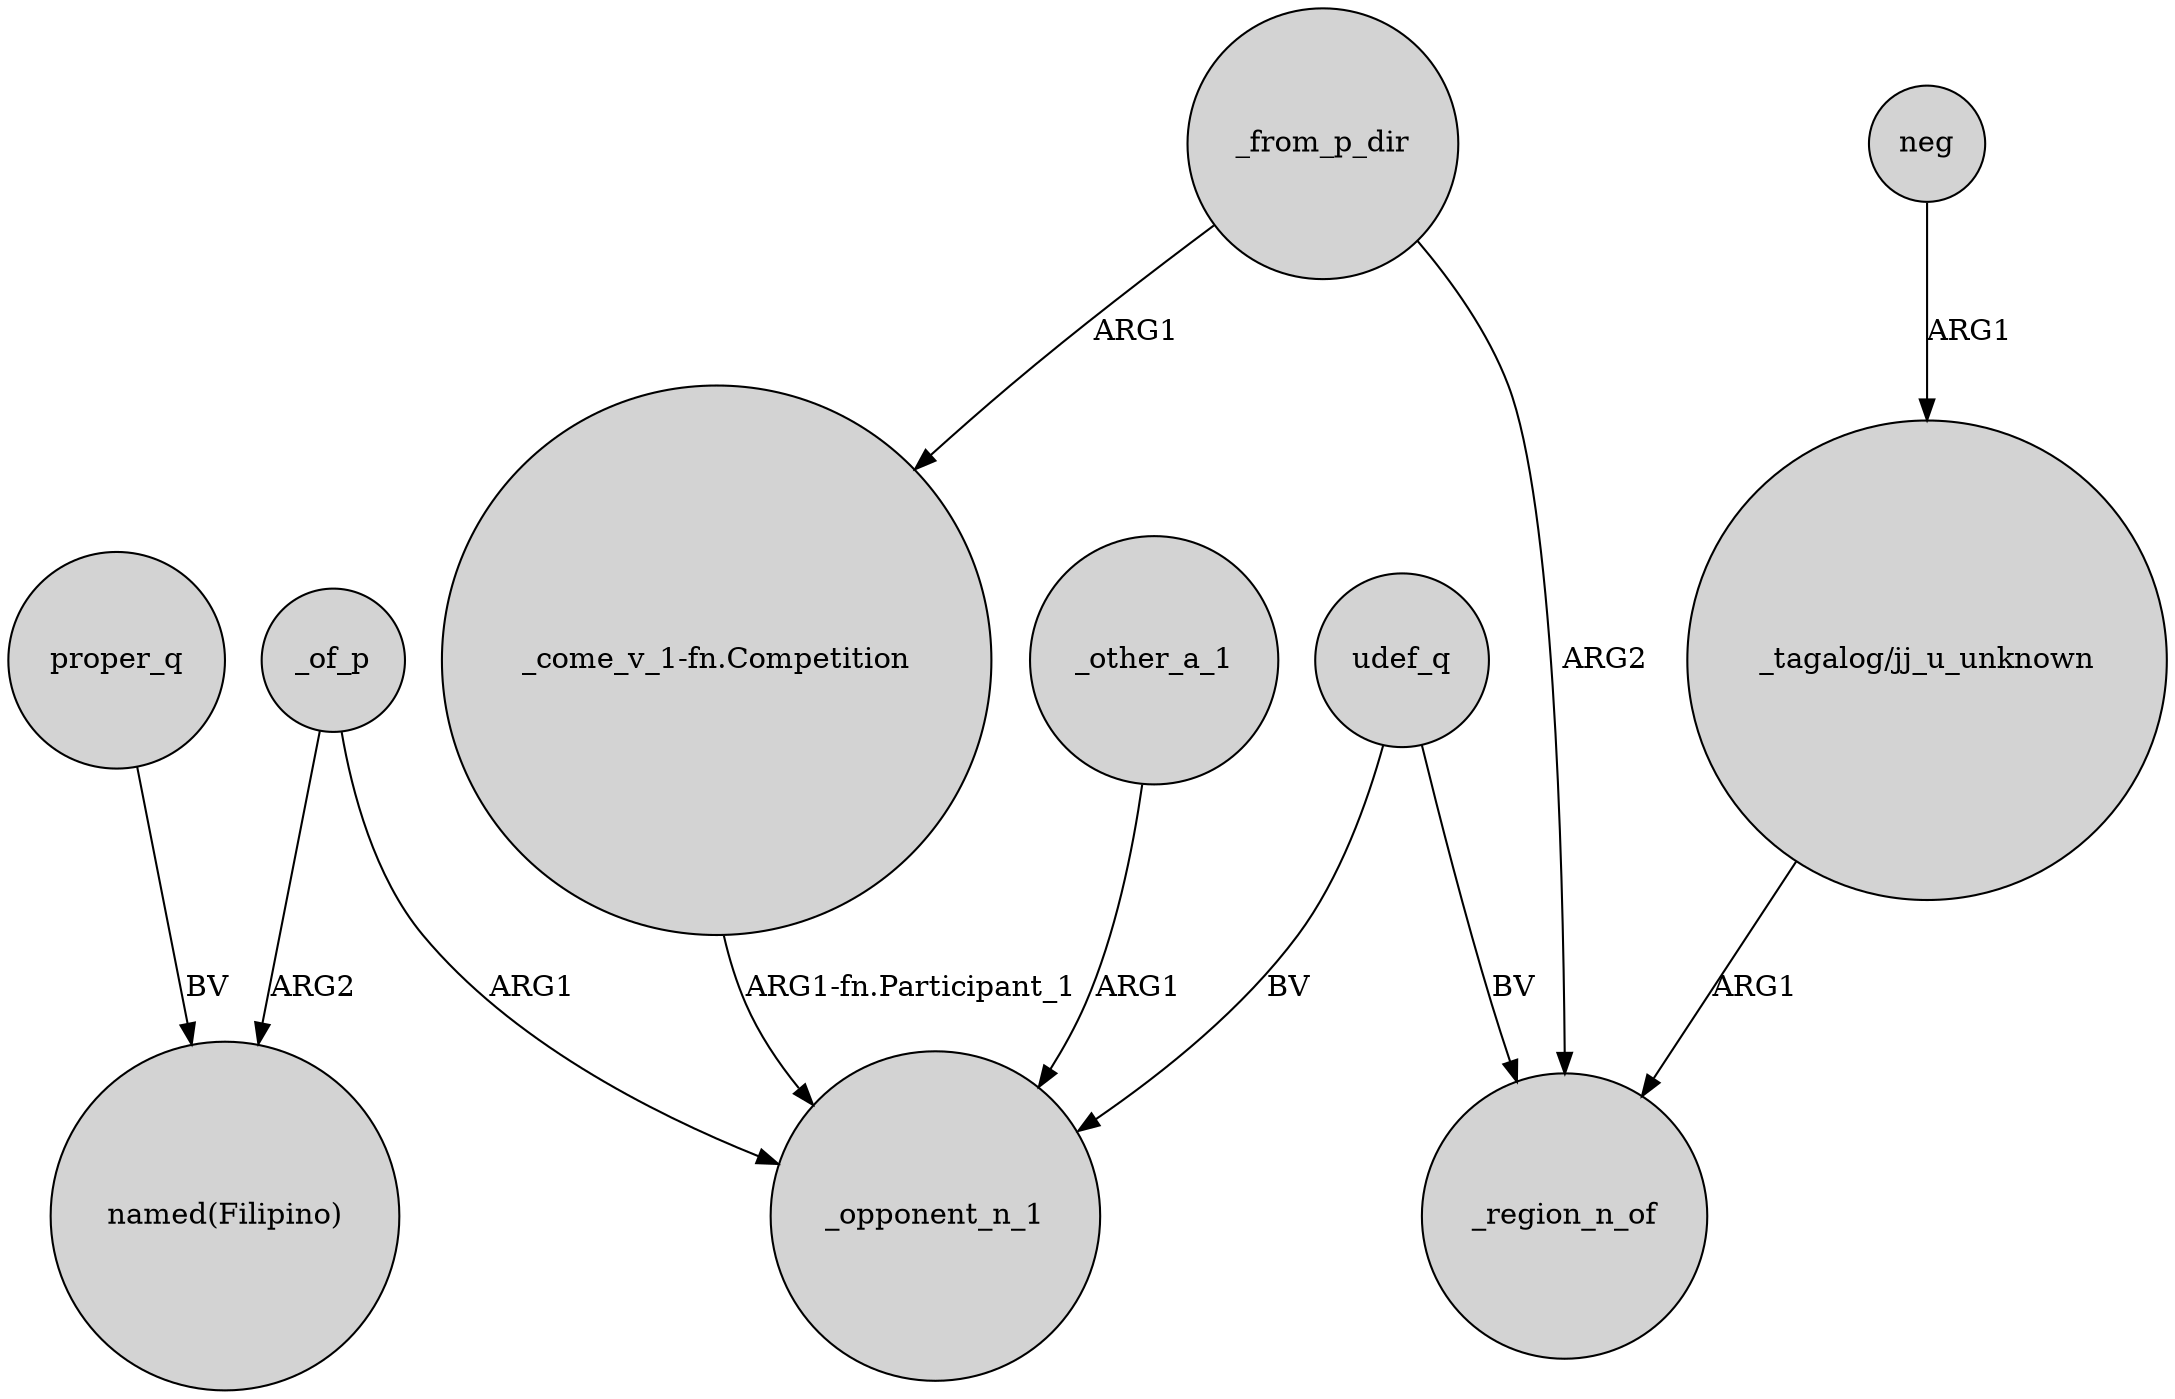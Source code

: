 digraph {
	node [shape=circle style=filled]
	_of_p -> "named(Filipino)" [label=ARG2]
	_of_p -> _opponent_n_1 [label=ARG1]
	neg -> "_tagalog/jj_u_unknown" [label=ARG1]
	_from_p_dir -> "_come_v_1-fn.Competition" [label=ARG1]
	proper_q -> "named(Filipino)" [label=BV]
	"_tagalog/jj_u_unknown" -> _region_n_of [label=ARG1]
	_from_p_dir -> _region_n_of [label=ARG2]
	udef_q -> _opponent_n_1 [label=BV]
	udef_q -> _region_n_of [label=BV]
	_other_a_1 -> _opponent_n_1 [label=ARG1]
	"_come_v_1-fn.Competition" -> _opponent_n_1 [label="ARG1-fn.Participant_1"]
}
